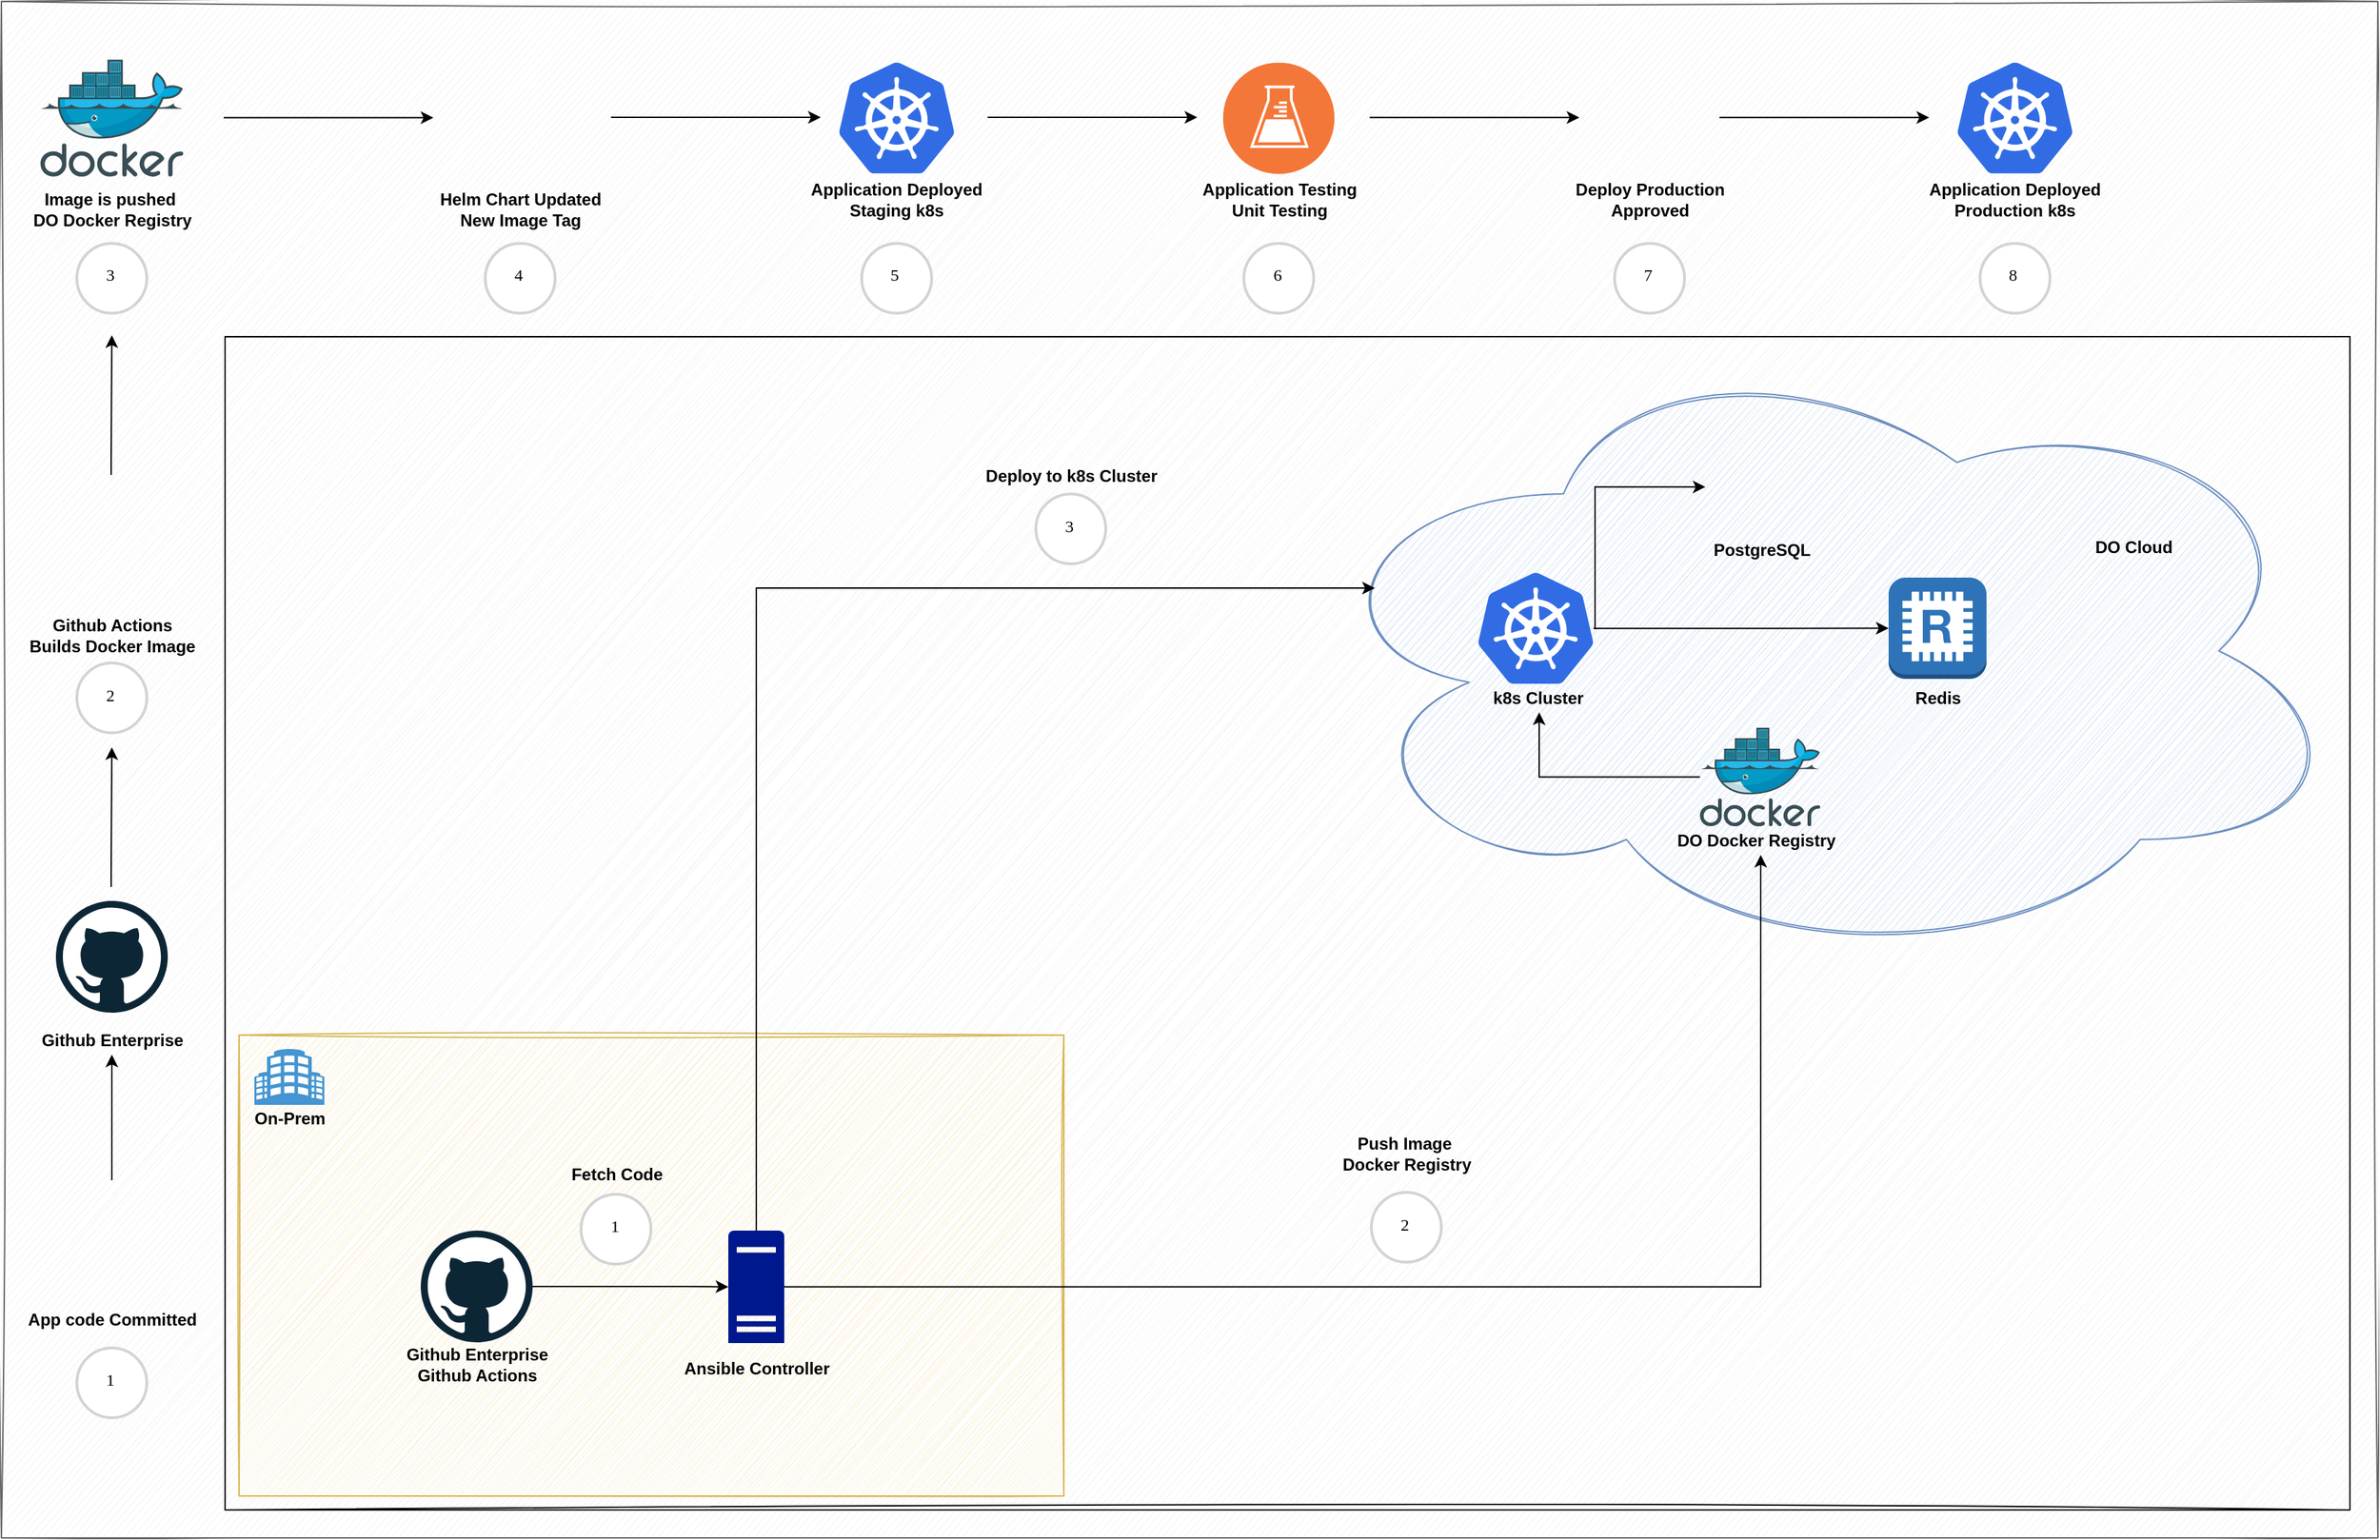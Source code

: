 <mxfile version="13.9.3" type="github" pages="2">
  <diagram id="0DuUWheaSwiv5AnK-Dnp" name="Delivery Process">
    <mxGraphModel dx="2052" dy="1251" grid="1" gridSize="10" guides="1" tooltips="1" connect="1" arrows="1" fold="1" page="1" pageScale="1" pageWidth="1700" pageHeight="1100" math="0" shadow="0">
      <root>
        <mxCell id="0" />
        <mxCell id="1" parent="0" />
        <mxCell id="dvKJswxrTdrwjEql97Qi-39" value="" style="rounded=0;whiteSpace=wrap;html=1;fillColor=#f5f5f5;strokeColor=#666666;fontColor=#333333;glass=0;shadow=0;sketch=1;" parent="1" vertex="1">
          <mxGeometry width="1700" height="1100" as="geometry" />
        </mxCell>
        <mxCell id="KJUoqDn4ppStQguKVJGA-7" value="" style="whiteSpace=wrap;html=1;fillColor=none;sketch=1;" parent="1" vertex="1">
          <mxGeometry x="160" y="240" width="1520" height="840" as="geometry" />
        </mxCell>
        <mxCell id="KJUoqDn4ppStQguKVJGA-11" value="" style="whiteSpace=wrap;html=1;sketch=1;fillColor=#fff2cc;strokeColor=#d6b656;" parent="1" vertex="1">
          <mxGeometry x="170" y="740" width="590" height="330" as="geometry" />
        </mxCell>
        <mxCell id="Xm_gO8pbss109oJjwu6V-7" style="edgeStyle=orthogonalEdgeStyle;rounded=0;orthogonalLoop=1;jettySize=auto;html=1;" parent="1" edge="1">
          <mxGeometry x="13" y="40.0" as="geometry">
            <mxPoint x="159" y="83.3" as="sourcePoint" />
            <mxPoint x="309" y="83.3" as="targetPoint" />
          </mxGeometry>
        </mxCell>
        <mxCell id="dvKJswxrTdrwjEql97Qi-24" value="" style="aspect=fixed;html=1;points=[];align=center;image;fontSize=12;image=img/lib/mscae/Kubernetes.svg;" parent="1" vertex="1">
          <mxGeometry x="599" y="43.75" width="82.87" height="79.55" as="geometry" />
        </mxCell>
        <mxCell id="dvKJswxrTdrwjEql97Qi-37" value="5" style="ellipse;whiteSpace=wrap;html=1;aspect=fixed;strokeWidth=2;fontFamily=Tahoma;spacingBottom=4;spacingRight=2;strokeColor=#d3d3d3;" parent="1" vertex="1">
          <mxGeometry x="615.43" y="173.3" width="50" height="50" as="geometry" />
        </mxCell>
        <mxCell id="Xm_gO8pbss109oJjwu6V-5" value="" style="shape=image;html=1;verticalAlign=top;verticalLabelPosition=bottom;labelBackgroundColor=#ffffff;imageAspect=0;aspect=fixed;image=https://cdn3.iconfinder.com/data/icons/travelling-icon-set/800/helm-128.png" parent="1" vertex="1">
          <mxGeometry x="327.55" y="40.0" width="87.1" height="87.1" as="geometry" />
        </mxCell>
        <mxCell id="Xm_gO8pbss109oJjwu6V-8" value="&lt;b&gt;Helm Chart Updated&lt;br&gt;New Image Tag&lt;br&gt;&lt;/b&gt;" style="text;html=1;align=center;verticalAlign=middle;resizable=0;points=[];autosize=1;" parent="1" vertex="1">
          <mxGeometry x="306.1" y="134.25" width="130" height="30" as="geometry" />
        </mxCell>
        <mxCell id="Xm_gO8pbss109oJjwu6V-9" value="4" style="ellipse;whiteSpace=wrap;html=1;aspect=fixed;strokeWidth=2;fontFamily=Tahoma;spacingBottom=4;spacingRight=2;strokeColor=#d3d3d3;" parent="1" vertex="1">
          <mxGeometry x="346.1" y="173.3" width="50" height="50" as="geometry" />
        </mxCell>
        <mxCell id="Xm_gO8pbss109oJjwu6V-10" style="edgeStyle=orthogonalEdgeStyle;rounded=0;orthogonalLoop=1;jettySize=auto;html=1;" parent="1" edge="1">
          <mxGeometry x="13" y="40.0" as="geometry">
            <mxPoint x="436.1" y="83.05" as="sourcePoint" />
            <mxPoint x="586.1" y="83.05" as="targetPoint" />
          </mxGeometry>
        </mxCell>
        <mxCell id="Xm_gO8pbss109oJjwu6V-11" value="&lt;b&gt;Application Deployed&lt;br&gt;Staging k8s&lt;br&gt;&lt;/b&gt;" style="text;html=1;align=center;verticalAlign=middle;resizable=0;points=[];autosize=1;" parent="1" vertex="1">
          <mxGeometry x="570.44" y="127.1" width="140" height="30" as="geometry" />
        </mxCell>
        <mxCell id="Xm_gO8pbss109oJjwu6V-14" value="" style="aspect=fixed;perimeter=ellipsePerimeter;html=1;align=center;shadow=0;dashed=0;fontColor=#4277BB;labelBackgroundColor=#ffffff;fontSize=12;spacingTop=3;image;image=img/lib/ibm/devops/continuous_testing.svg;" parent="1" vertex="1">
          <mxGeometry x="873.88" y="43.75" width="79.75" height="79.75" as="geometry" />
        </mxCell>
        <mxCell id="Xm_gO8pbss109oJjwu6V-15" value="&lt;b&gt;Application Testing&lt;br&gt;Unit Testing&lt;br&gt;&lt;/b&gt;" style="text;html=1;align=center;verticalAlign=middle;resizable=0;points=[];autosize=1;" parent="1" vertex="1">
          <mxGeometry x="848.76" y="127.1" width="130" height="30" as="geometry" />
        </mxCell>
        <mxCell id="Xm_gO8pbss109oJjwu6V-16" style="edgeStyle=orthogonalEdgeStyle;rounded=0;orthogonalLoop=1;jettySize=auto;html=1;" parent="1" edge="1">
          <mxGeometry x="13" y="40.0" as="geometry">
            <mxPoint x="705.44" y="83.03" as="sourcePoint" />
            <mxPoint x="855.44" y="83.03" as="targetPoint" />
          </mxGeometry>
        </mxCell>
        <mxCell id="Xm_gO8pbss109oJjwu6V-17" value="6" style="ellipse;whiteSpace=wrap;html=1;aspect=fixed;strokeWidth=2;fontFamily=Tahoma;spacingBottom=4;spacingRight=2;strokeColor=#d3d3d3;" parent="1" vertex="1">
          <mxGeometry x="888.75" y="173.3" width="50" height="50" as="geometry" />
        </mxCell>
        <mxCell id="Xm_gO8pbss109oJjwu6V-18" style="edgeStyle=orthogonalEdgeStyle;rounded=0;orthogonalLoop=1;jettySize=auto;html=1;" parent="1" edge="1">
          <mxGeometry x="13" y="40.0" as="geometry">
            <mxPoint x="978.76" y="83.13" as="sourcePoint" />
            <mxPoint x="1128.76" y="83.13" as="targetPoint" />
          </mxGeometry>
        </mxCell>
        <mxCell id="Xm_gO8pbss109oJjwu6V-19" value="" style="shape=image;html=1;verticalAlign=top;verticalLabelPosition=bottom;labelBackgroundColor=#ffffff;imageAspect=0;aspect=fixed;image=https://cdn4.iconfinder.com/data/icons/user-interface-glyph-5/32/User-128.png" parent="1" vertex="1">
          <mxGeometry x="1139" y="40.0" width="80" height="80" as="geometry" />
        </mxCell>
        <mxCell id="Xm_gO8pbss109oJjwu6V-20" value="&lt;b&gt;Deploy Production&lt;br&gt;Approved&lt;br&gt;&lt;/b&gt;" style="text;html=1;align=center;verticalAlign=middle;resizable=0;points=[];autosize=1;" parent="1" vertex="1">
          <mxGeometry x="1119" y="127.1" width="120" height="30" as="geometry" />
        </mxCell>
        <mxCell id="Xm_gO8pbss109oJjwu6V-21" value="7" style="ellipse;whiteSpace=wrap;html=1;aspect=fixed;strokeWidth=2;fontFamily=Tahoma;spacingBottom=4;spacingRight=2;strokeColor=#d3d3d3;" parent="1" vertex="1">
          <mxGeometry x="1154" y="173.3" width="50" height="50" as="geometry" />
        </mxCell>
        <mxCell id="Xm_gO8pbss109oJjwu6V-22" style="edgeStyle=orthogonalEdgeStyle;rounded=0;orthogonalLoop=1;jettySize=auto;html=1;" parent="1" edge="1">
          <mxGeometry x="13" y="40.0" as="geometry">
            <mxPoint x="1229" y="83.13" as="sourcePoint" />
            <mxPoint x="1379" y="83.13" as="targetPoint" />
          </mxGeometry>
        </mxCell>
        <mxCell id="Xm_gO8pbss109oJjwu6V-23" value="" style="aspect=fixed;html=1;points=[];align=center;image;fontSize=12;image=img/lib/mscae/Kubernetes.svg;" parent="1" vertex="1">
          <mxGeometry x="1399" y="43.75" width="82.87" height="79.55" as="geometry" />
        </mxCell>
        <mxCell id="Xm_gO8pbss109oJjwu6V-24" value="&lt;b&gt;Application Deployed&lt;br&gt;Production k8s&lt;br&gt;&lt;/b&gt;" style="text;html=1;align=center;verticalAlign=middle;resizable=0;points=[];autosize=1;" parent="1" vertex="1">
          <mxGeometry x="1370.43" y="127.1" width="140" height="30" as="geometry" />
        </mxCell>
        <mxCell id="Xm_gO8pbss109oJjwu6V-25" value="8" style="ellipse;whiteSpace=wrap;html=1;aspect=fixed;strokeWidth=2;fontFamily=Tahoma;spacingBottom=4;spacingRight=2;strokeColor=#d3d3d3;" parent="1" vertex="1">
          <mxGeometry x="1415.43" y="173.3" width="50" height="50" as="geometry" />
        </mxCell>
        <mxCell id="dvKJswxrTdrwjEql97Qi-5" style="edgeStyle=orthogonalEdgeStyle;rounded=0;orthogonalLoop=1;jettySize=auto;html=1;" parent="1" edge="1">
          <mxGeometry x="9" y="329" as="geometry">
            <mxPoint x="79" y="754" as="targetPoint" />
            <mxPoint x="79" y="844" as="sourcePoint" />
            <Array as="points">
              <mxPoint x="79" y="784" />
              <mxPoint x="79" y="784" />
            </Array>
          </mxGeometry>
        </mxCell>
        <mxCell id="dvKJswxrTdrwjEql97Qi-1" value="" style="shape=image;html=1;verticalAlign=top;verticalLabelPosition=bottom;labelBackgroundColor=#ffffff;imageAspect=0;aspect=fixed;image=https://cdn4.iconfinder.com/data/icons/user-interface-glyph-5/32/User-128.png" parent="1" vertex="1">
          <mxGeometry x="39" y="854" width="80" height="80" as="geometry" />
        </mxCell>
        <mxCell id="dvKJswxrTdrwjEql97Qi-4" value="" style="dashed=0;outlineConnect=0;html=1;align=center;labelPosition=center;verticalLabelPosition=bottom;verticalAlign=top;shape=mxgraph.weblogos.github" parent="1" vertex="1">
          <mxGeometry x="39" y="644" width="80" height="80" as="geometry" />
        </mxCell>
        <mxCell id="dvKJswxrTdrwjEql97Qi-11" value="" style="group" parent="1" vertex="1" connectable="0">
          <mxGeometry x="19" y="346" width="130" height="90" as="geometry" />
        </mxCell>
        <mxCell id="dvKJswxrTdrwjEql97Qi-9" value="" style="shape=image;html=1;verticalAlign=top;verticalLabelPosition=bottom;labelBackgroundColor=#ffffff;imageAspect=0;aspect=fixed;image=https://cdn0.iconfinder.com/data/icons/octicons/1024/git-merge-128.png" parent="dvKJswxrTdrwjEql97Qi-11" vertex="1">
          <mxGeometry x="65" y="18" width="65" height="65" as="geometry" />
        </mxCell>
        <mxCell id="dvKJswxrTdrwjEql97Qi-10" value="" style="shape=image;html=1;verticalAlign=top;verticalLabelPosition=bottom;labelBackgroundColor=#ffffff;imageAspect=0;aspect=fixed;image=https://cdn2.iconfinder.com/data/icons/social-icons-color/512/github-128.png" parent="dvKJswxrTdrwjEql97Qi-11" vertex="1">
          <mxGeometry width="74.75" height="74.75" as="geometry" />
        </mxCell>
        <mxCell id="dvKJswxrTdrwjEql97Qi-27" value="&lt;b&gt;App code&amp;nbsp;Committed&lt;br&gt;&lt;/b&gt;" style="text;html=1;align=center;verticalAlign=middle;resizable=0;points=[];autosize=1;" parent="1" vertex="1">
          <mxGeometry x="9" y="934" width="140" height="20" as="geometry" />
        </mxCell>
        <mxCell id="dvKJswxrTdrwjEql97Qi-28" value="&lt;b&gt;Github Actions&lt;br&gt;Builds Docker Image&lt;/b&gt;" style="text;html=1;align=center;verticalAlign=middle;resizable=0;points=[];autosize=1;" parent="1" vertex="1">
          <mxGeometry x="14" y="439" width="130" height="30" as="geometry" />
        </mxCell>
        <mxCell id="dvKJswxrTdrwjEql97Qi-32" value="1" style="ellipse;whiteSpace=wrap;html=1;aspect=fixed;strokeWidth=2;fontFamily=Tahoma;spacingBottom=4;spacingRight=2;strokeColor=#d3d3d3;" parent="1" vertex="1">
          <mxGeometry x="54" y="964" width="50" height="50" as="geometry" />
        </mxCell>
        <mxCell id="dvKJswxrTdrwjEql97Qi-35" value="2" style="ellipse;whiteSpace=wrap;html=1;aspect=fixed;strokeWidth=2;fontFamily=Tahoma;spacingBottom=4;spacingRight=2;strokeColor=#d3d3d3;" parent="1" vertex="1">
          <mxGeometry x="54" y="473.6" width="50" height="50" as="geometry" />
        </mxCell>
        <mxCell id="Xm_gO8pbss109oJjwu6V-1" style="edgeStyle=orthogonalEdgeStyle;rounded=0;orthogonalLoop=1;jettySize=auto;html=1;" parent="1" edge="1">
          <mxGeometry x="9" y="329" as="geometry">
            <mxPoint x="79" y="534" as="targetPoint" />
            <mxPoint x="78.5" y="634" as="sourcePoint" />
            <Array as="points">
              <mxPoint x="78.5" y="624" />
            </Array>
          </mxGeometry>
        </mxCell>
        <mxCell id="Xm_gO8pbss109oJjwu6V-2" style="edgeStyle=orthogonalEdgeStyle;rounded=0;orthogonalLoop=1;jettySize=auto;html=1;" parent="1" edge="1">
          <mxGeometry x="9" y="329" as="geometry">
            <mxPoint x="79" y="239" as="targetPoint" />
            <mxPoint x="78.5" y="339" as="sourcePoint" />
            <Array as="points">
              <mxPoint x="78.5" y="329" />
            </Array>
          </mxGeometry>
        </mxCell>
        <mxCell id="Xm_gO8pbss109oJjwu6V-26" value="&lt;b&gt;Github Enterprise&lt;br&gt;&lt;/b&gt;" style="text;html=1;align=center;verticalAlign=middle;resizable=0;points=[];autosize=1;" parent="1" vertex="1">
          <mxGeometry x="19" y="734" width="120" height="20" as="geometry" />
        </mxCell>
        <mxCell id="dvKJswxrTdrwjEql97Qi-13" value="" style="aspect=fixed;html=1;points=[];align=center;image;fontSize=12;image=img/lib/mscae/Docker.svg;" parent="1" vertex="1">
          <mxGeometry x="27.9" y="41.65" width="102.2" height="83.8" as="geometry" />
        </mxCell>
        <mxCell id="dvKJswxrTdrwjEql97Qi-36" value="3" style="ellipse;whiteSpace=wrap;html=1;aspect=fixed;strokeWidth=2;fontFamily=Tahoma;spacingBottom=4;spacingRight=2;strokeColor=#d3d3d3;" parent="1" vertex="1">
          <mxGeometry x="54" y="173.3" width="50" height="50" as="geometry" />
        </mxCell>
        <mxCell id="Xm_gO8pbss109oJjwu6V-3" value="&lt;b&gt;Image is pushed&amp;nbsp;&lt;br&gt;DO Docker Registry&lt;br&gt;&lt;/b&gt;" style="text;html=1;align=center;verticalAlign=middle;resizable=0;points=[];autosize=1;" parent="1" vertex="1">
          <mxGeometry x="14" y="134.25" width="130" height="30" as="geometry" />
        </mxCell>
        <mxCell id="KJUoqDn4ppStQguKVJGA-8" value="" style="ellipse;shape=cloud;whiteSpace=wrap;html=1;sketch=1;fillColor=#dae8fc;strokeColor=#6c8ebf;" parent="1" vertex="1">
          <mxGeometry x="930" y="240" width="750" height="450" as="geometry" />
        </mxCell>
        <mxCell id="KJUoqDn4ppStQguKVJGA-10" value="" style="shadow=0;dashed=0;html=1;strokeColor=none;fillColor=#4495D1;labelPosition=center;verticalLabelPosition=bottom;verticalAlign=top;align=center;outlineConnect=0;shape=mxgraph.veeam.building;sketch=0;" parent="1" vertex="1">
          <mxGeometry x="181" y="750" width="50" height="40" as="geometry" />
        </mxCell>
        <mxCell id="KJUoqDn4ppStQguKVJGA-13" value="&lt;b&gt;On-Prem&lt;br&gt;&lt;/b&gt;" style="text;html=1;align=center;verticalAlign=middle;resizable=0;points=[];autosize=1;" parent="1" vertex="1">
          <mxGeometry x="171" y="790" width="70" height="20" as="geometry" />
        </mxCell>
        <mxCell id="KJUoqDn4ppStQguKVJGA-18" value="" style="group" parent="1" vertex="1" connectable="0">
          <mxGeometry x="280" y="880" width="120" height="111" as="geometry" />
        </mxCell>
        <mxCell id="KJUoqDn4ppStQguKVJGA-14" value="" style="dashed=0;outlineConnect=0;html=1;align=center;labelPosition=center;verticalLabelPosition=bottom;verticalAlign=top;shape=mxgraph.weblogos.github" parent="KJUoqDn4ppStQguKVJGA-18" vertex="1">
          <mxGeometry x="20" width="80" height="80" as="geometry" />
        </mxCell>
        <mxCell id="KJUoqDn4ppStQguKVJGA-15" value="&lt;b&gt;Github Enterprise&lt;br&gt;Github Actions&lt;br&gt;&lt;/b&gt;" style="text;html=1;align=center;verticalAlign=middle;resizable=0;points=[];autosize=1;" parent="KJUoqDn4ppStQguKVJGA-18" vertex="1">
          <mxGeometry y="81" width="120" height="30" as="geometry" />
        </mxCell>
        <mxCell id="KJUoqDn4ppStQguKVJGA-22" value="" style="shape=image;html=1;verticalAlign=top;verticalLabelPosition=bottom;labelBackgroundColor=#ffffff;imageAspect=0;aspect=fixed;image=https://cdn4.iconfinder.com/data/icons/logos-brands-5/24/digitalocean-128.png;sketch=1;fillColor=none;" parent="1" vertex="1">
          <mxGeometry x="1500" y="330" width="50" height="50" as="geometry" />
        </mxCell>
        <mxCell id="KJUoqDn4ppStQguKVJGA-23" value="&lt;b&gt;DO Cloud&lt;br&gt;&lt;/b&gt;" style="text;html=1;align=center;verticalAlign=middle;resizable=0;points=[];autosize=1;" parent="1" vertex="1">
          <mxGeometry x="1490.43" y="381" width="70" height="20" as="geometry" />
        </mxCell>
        <mxCell id="KJUoqDn4ppStQguKVJGA-33" style="edgeStyle=orthogonalEdgeStyle;rounded=0;orthogonalLoop=1;jettySize=auto;html=1;entryX=0;entryY=0.5;entryDx=0;entryDy=0;" parent="1" source="KJUoqDn4ppStQguKVJGA-24" target="KJUoqDn4ppStQguKVJGA-27" edge="1">
          <mxGeometry relative="1" as="geometry">
            <Array as="points">
              <mxPoint x="1140" y="449" />
              <mxPoint x="1140" y="348" />
            </Array>
          </mxGeometry>
        </mxCell>
        <mxCell id="KJUoqDn4ppStQguKVJGA-36" style="edgeStyle=orthogonalEdgeStyle;rounded=0;orthogonalLoop=1;jettySize=auto;html=1;" parent="1" source="KJUoqDn4ppStQguKVJGA-24" target="KJUoqDn4ppStQguKVJGA-35" edge="1">
          <mxGeometry relative="1" as="geometry" />
        </mxCell>
        <mxCell id="KJUoqDn4ppStQguKVJGA-24" value="" style="aspect=fixed;html=1;points=[];align=center;image;fontSize=12;image=img/lib/mscae/Kubernetes.svg;" parent="1" vertex="1">
          <mxGeometry x="1056.13" y="409.05" width="82.87" height="79.55" as="geometry" />
        </mxCell>
        <mxCell id="KJUoqDn4ppStQguKVJGA-25" value="&lt;b&gt;k8s Cluster&lt;br&gt;&lt;/b&gt;" style="text;html=1;align=center;verticalAlign=middle;resizable=0;points=[];autosize=1;" parent="1" vertex="1">
          <mxGeometry x="1059" y="488.6" width="80" height="20" as="geometry" />
        </mxCell>
        <mxCell id="KJUoqDn4ppStQguKVJGA-35" value="" style="outlineConnect=0;dashed=0;verticalLabelPosition=bottom;verticalAlign=top;align=center;html=1;shape=mxgraph.aws3.redis;fillColor=#2E73B8;gradientColor=none;sketch=0;" parent="1" vertex="1">
          <mxGeometry x="1350" y="412.5" width="70" height="72.5" as="geometry" />
        </mxCell>
        <mxCell id="KJUoqDn4ppStQguKVJGA-37" value="&lt;b&gt;Redis&lt;br&gt;&lt;/b&gt;" style="text;html=1;align=center;verticalAlign=middle;resizable=0;points=[];autosize=1;" parent="1" vertex="1">
          <mxGeometry x="1360" y="488.6" width="50" height="20" as="geometry" />
        </mxCell>
        <mxCell id="KJUoqDn4ppStQguKVJGA-41" value="" style="group" parent="1" vertex="1" connectable="0">
          <mxGeometry x="480" y="880" width="120" height="109" as="geometry" />
        </mxCell>
        <mxCell id="KJUoqDn4ppStQguKVJGA-38" value="" style="pointerEvents=1;shadow=0;dashed=0;html=1;strokeColor=none;labelPosition=center;verticalLabelPosition=bottom;verticalAlign=top;align=center;fillColor=#00188D;shape=mxgraph.mscae.enterprise.server_generic;sketch=0;" parent="KJUoqDn4ppStQguKVJGA-41" vertex="1">
          <mxGeometry x="40" width="40" height="80.5" as="geometry" />
        </mxCell>
        <mxCell id="KJUoqDn4ppStQguKVJGA-39" value="" style="shape=image;html=1;verticalAlign=top;verticalLabelPosition=bottom;labelBackgroundColor=#ffffff;imageAspect=0;aspect=fixed;image=https://cdn4.iconfinder.com/data/icons/logos-and-brands/512/348_Ubuntu_logo-128.png;sketch=0;fillColor=none;" parent="KJUoqDn4ppStQguKVJGA-41" vertex="1">
          <mxGeometry x="60" y="45.07" width="35.43" height="35.43" as="geometry" />
        </mxCell>
        <mxCell id="KJUoqDn4ppStQguKVJGA-40" value="&lt;b&gt;Ansible Controller&lt;/b&gt;" style="text;html=1;align=center;verticalAlign=middle;resizable=0;points=[];autosize=1;" parent="KJUoqDn4ppStQguKVJGA-41" vertex="1">
          <mxGeometry y="89" width="120" height="20" as="geometry" />
        </mxCell>
        <mxCell id="KJUoqDn4ppStQguKVJGA-43" style="edgeStyle=orthogonalEdgeStyle;rounded=0;orthogonalLoop=1;jettySize=auto;html=1;entryX=0.07;entryY=0.4;entryDx=0;entryDy=0;entryPerimeter=0;" parent="1" source="KJUoqDn4ppStQguKVJGA-38" target="KJUoqDn4ppStQguKVJGA-8" edge="1">
          <mxGeometry relative="1" as="geometry">
            <Array as="points">
              <mxPoint x="540" y="420" />
            </Array>
          </mxGeometry>
        </mxCell>
        <mxCell id="KJUoqDn4ppStQguKVJGA-44" style="edgeStyle=orthogonalEdgeStyle;rounded=0;orthogonalLoop=1;jettySize=auto;html=1;entryX=0;entryY=0.5;entryDx=0;entryDy=0;entryPerimeter=0;" parent="1" source="KJUoqDn4ppStQguKVJGA-14" target="KJUoqDn4ppStQguKVJGA-38" edge="1">
          <mxGeometry relative="1" as="geometry">
            <Array as="points">
              <mxPoint x="490" y="920" />
              <mxPoint x="490" y="920" />
            </Array>
          </mxGeometry>
        </mxCell>
        <mxCell id="KJUoqDn4ppStQguKVJGA-45" value="1" style="ellipse;whiteSpace=wrap;html=1;aspect=fixed;strokeWidth=2;fontFamily=Tahoma;spacingBottom=4;spacingRight=2;strokeColor=#d3d3d3;" parent="1" vertex="1">
          <mxGeometry x="414.65" y="854" width="50" height="50" as="geometry" />
        </mxCell>
        <mxCell id="KJUoqDn4ppStQguKVJGA-46" value="&lt;b&gt;Fetch Code&lt;br&gt;&lt;/b&gt;" style="text;html=1;align=center;verticalAlign=middle;resizable=0;points=[];autosize=1;" parent="1" vertex="1">
          <mxGeometry x="399.65" y="830" width="80" height="20" as="geometry" />
        </mxCell>
        <mxCell id="KJUoqDn4ppStQguKVJGA-49" value="" style="group" parent="1" vertex="1" connectable="0">
          <mxGeometry x="700" y="330" width="135" height="72.6" as="geometry" />
        </mxCell>
        <mxCell id="KJUoqDn4ppStQguKVJGA-47" value="3" style="ellipse;whiteSpace=wrap;html=1;aspect=fixed;strokeWidth=2;fontFamily=Tahoma;spacingBottom=4;spacingRight=2;strokeColor=#d3d3d3;" parent="KJUoqDn4ppStQguKVJGA-49" vertex="1">
          <mxGeometry x="40" y="22.6" width="50" height="50" as="geometry" />
        </mxCell>
        <mxCell id="KJUoqDn4ppStQguKVJGA-48" value="&lt;b&gt;Deploy to k8s Cluster&lt;br&gt;&lt;/b&gt;" style="text;html=1;align=center;verticalAlign=middle;resizable=0;points=[];autosize=1;" parent="KJUoqDn4ppStQguKVJGA-49" vertex="1">
          <mxGeometry x="-5" width="140" height="20" as="geometry" />
        </mxCell>
        <mxCell id="QIlnkUUPpGFtl71VJMS--1" value="" style="group" parent="1" vertex="1" connectable="0">
          <mxGeometry x="1200" y="520" width="120" height="90.6" as="geometry" />
        </mxCell>
        <mxCell id="KJUoqDn4ppStQguKVJGA-29" value="" style="aspect=fixed;html=1;points=[];align=center;image;fontSize=12;image=img/lib/mscae/Docker.svg;" parent="QIlnkUUPpGFtl71VJMS--1" vertex="1">
          <mxGeometry x="15" width="86.1" height="70.6" as="geometry" />
        </mxCell>
        <mxCell id="KJUoqDn4ppStQguKVJGA-31" value="&lt;b&gt;DO Docker&amp;nbsp;Registry&lt;br&gt;&lt;/b&gt;" style="text;html=1;align=center;verticalAlign=middle;resizable=0;points=[];autosize=1;" parent="QIlnkUUPpGFtl71VJMS--1" vertex="1">
          <mxGeometry x="-10" y="70.6" width="130" height="20" as="geometry" />
        </mxCell>
        <mxCell id="QIlnkUUPpGFtl71VJMS--2" value="" style="group" parent="1" vertex="1" connectable="0">
          <mxGeometry x="1219" y="312.6" width="80" height="90" as="geometry" />
        </mxCell>
        <mxCell id="KJUoqDn4ppStQguKVJGA-27" value="" style="shape=image;html=1;verticalAlign=top;verticalLabelPosition=bottom;labelBackgroundColor=#ffffff;imageAspect=0;aspect=fixed;image=https://cdn4.iconfinder.com/data/icons/logos-brands-5/24/postgresql-128.png;sketch=1;fillColor=none;" parent="QIlnkUUPpGFtl71VJMS--2" vertex="1">
          <mxGeometry width="70" height="70" as="geometry" />
        </mxCell>
        <mxCell id="KJUoqDn4ppStQguKVJGA-28" value="&lt;b&gt;PostgreSQL&lt;br&gt;&lt;/b&gt;" style="text;html=1;align=center;verticalAlign=middle;resizable=0;points=[];autosize=1;" parent="QIlnkUUPpGFtl71VJMS--2" vertex="1">
          <mxGeometry y="70" width="80" height="20" as="geometry" />
        </mxCell>
        <mxCell id="QIlnkUUPpGFtl71VJMS--3" style="edgeStyle=orthogonalEdgeStyle;rounded=0;orthogonalLoop=1;jettySize=auto;html=1;entryX=0.527;entryY=1.02;entryDx=0;entryDy=0;entryPerimeter=0;" parent="1" source="KJUoqDn4ppStQguKVJGA-38" target="KJUoqDn4ppStQguKVJGA-31" edge="1">
          <mxGeometry relative="1" as="geometry" />
        </mxCell>
        <mxCell id="QIlnkUUPpGFtl71VJMS--8" style="edgeStyle=orthogonalEdgeStyle;rounded=0;orthogonalLoop=1;jettySize=auto;html=1;entryX=0.513;entryY=1.02;entryDx=0;entryDy=0;entryPerimeter=0;" parent="1" source="KJUoqDn4ppStQguKVJGA-29" target="KJUoqDn4ppStQguKVJGA-25" edge="1">
          <mxGeometry relative="1" as="geometry" />
        </mxCell>
        <mxCell id="QIlnkUUPpGFtl71VJMS--9" value="" style="group" parent="1" vertex="1" connectable="0">
          <mxGeometry x="940" y="830" width="130" height="72.6" as="geometry" />
        </mxCell>
        <mxCell id="QIlnkUUPpGFtl71VJMS--10" value="2" style="ellipse;whiteSpace=wrap;html=1;aspect=fixed;strokeWidth=2;fontFamily=Tahoma;spacingBottom=4;spacingRight=2;strokeColor=#d3d3d3;" parent="QIlnkUUPpGFtl71VJMS--9" vertex="1">
          <mxGeometry x="40" y="22.6" width="50" height="50" as="geometry" />
        </mxCell>
        <mxCell id="QIlnkUUPpGFtl71VJMS--11" value="&lt;b&gt;Push Image&amp;nbsp;&lt;br&gt;Docker Registry&lt;br&gt;&lt;/b&gt;" style="text;html=1;align=center;verticalAlign=middle;resizable=0;points=[];autosize=1;" parent="1" vertex="1">
          <mxGeometry x="950" y="810" width="110" height="30" as="geometry" />
        </mxCell>
      </root>
    </mxGraphModel>
  </diagram>
  <diagram id="aZKas594Fo5X4efOjaP9" name="Kubernetes Architecture">
    <mxGraphModel dx="2052" dy="1251" grid="1" gridSize="10" guides="1" tooltips="1" connect="1" arrows="1" fold="1" page="1" pageScale="1" pageWidth="1700" pageHeight="1100" math="0" shadow="0">
      <root>
        <mxCell id="rkNN7NmJvZzL46u0bGWZ-0" />
        <mxCell id="rkNN7NmJvZzL46u0bGWZ-1" parent="rkNN7NmJvZzL46u0bGWZ-0" />
        <mxCell id="HmpUgAnOhJPI6Wjz2-eF-0" value="" style="whiteSpace=wrap;html=1;sketch=1;fillColor=#dae8fc;strokeColor=#6c8ebf;" parent="rkNN7NmJvZzL46u0bGWZ-1" vertex="1">
          <mxGeometry width="1700" height="1100" as="geometry" />
        </mxCell>
        <mxCell id="KIQ9-n2e4Xi55iZ48zyB-1" value="" style="aspect=fixed;html=1;points=[];align=center;image;fontSize=12;image=img/lib/mscae/Kubernetes.svg;fillColor=#ffffff;" parent="rkNN7NmJvZzL46u0bGWZ-1" vertex="1">
          <mxGeometry x="10" y="10" width="50" height="48" as="geometry" />
        </mxCell>
        <mxCell id="KIQ9-n2e4Xi55iZ48zyB-2" value="&lt;b&gt;k8s&lt;br&gt;&lt;/b&gt;" style="text;html=1;align=center;verticalAlign=middle;resizable=0;points=[];autosize=1;" parent="rkNN7NmJvZzL46u0bGWZ-1" vertex="1">
          <mxGeometry x="15" y="63" width="40" height="20" as="geometry" />
        </mxCell>
        <mxCell id="KIQ9-n2e4Xi55iZ48zyB-76" value="" style="whiteSpace=wrap;html=1;aspect=fixed;sketch=1;strokeColor=#000000;fillColor=none;" parent="rkNN7NmJvZzL46u0bGWZ-1" vertex="1">
          <mxGeometry width="80" height="80" as="geometry" />
        </mxCell>
        <mxCell id="KIQ9-n2e4Xi55iZ48zyB-87" value="" style="group" parent="rkNN7NmJvZzL46u0bGWZ-1" vertex="1" connectable="0">
          <mxGeometry x="30" y="540" width="950" height="537" as="geometry" />
        </mxCell>
        <mxCell id="KIQ9-n2e4Xi55iZ48zyB-29" value="" style="group;strokeColor=#d79b00;fillColor=#ffffff;" parent="KIQ9-n2e4Xi55iZ48zyB-87" vertex="1" connectable="0">
          <mxGeometry width="950" height="537" as="geometry" />
        </mxCell>
        <mxCell id="KIQ9-n2e4Xi55iZ48zyB-30" value="" style="whiteSpace=wrap;html=1;sketch=1;" parent="KIQ9-n2e4Xi55iZ48zyB-29" vertex="1">
          <mxGeometry width="950" height="537" as="geometry" />
        </mxCell>
        <mxCell id="KIQ9-n2e4Xi55iZ48zyB-31" value="" style="group" parent="KIQ9-n2e4Xi55iZ48zyB-29" vertex="1" connectable="0">
          <mxGeometry y="7" width="90" height="78" as="geometry" />
        </mxCell>
        <mxCell id="KIQ9-n2e4Xi55iZ48zyB-32" value="" style="html=1;dashed=0;whitespace=wrap;fillColor=#2875E2;strokeColor=#ffffff;points=[[0.005,0.63,0],[0.1,0.2,0],[0.9,0.2,0],[0.5,0,0],[0.995,0.63,0],[0.72,0.99,0],[0.5,1,0],[0.28,0.99,0]];shape=mxgraph.kubernetes.icon;prIcon=ns" parent="KIQ9-n2e4Xi55iZ48zyB-31" vertex="1">
          <mxGeometry x="15" width="50" height="48" as="geometry" />
        </mxCell>
        <mxCell id="KIQ9-n2e4Xi55iZ48zyB-33" value="&lt;b&gt;Guardian&lt;br&gt;Namespace&lt;/b&gt;" style="text;html=1;align=center;verticalAlign=middle;resizable=0;points=[];autosize=1;" parent="KIQ9-n2e4Xi55iZ48zyB-31" vertex="1">
          <mxGeometry y="48" width="80" height="30" as="geometry" />
        </mxCell>
        <mxCell id="KIQ9-n2e4Xi55iZ48zyB-77" value="" style="whiteSpace=wrap;html=1;sketch=1;strokeColor=#000000;fillColor=none;" parent="KIQ9-n2e4Xi55iZ48zyB-31" vertex="1">
          <mxGeometry y="-9" width="90" height="88" as="geometry" />
        </mxCell>
        <mxCell id="KIQ9-n2e4Xi55iZ48zyB-34" value="" style="group" parent="KIQ9-n2e4Xi55iZ48zyB-29" vertex="1" connectable="0">
          <mxGeometry x="400" y="139" width="80" height="80" as="geometry" />
        </mxCell>
        <mxCell id="KIQ9-n2e4Xi55iZ48zyB-35" value="" style="html=1;dashed=0;whitespace=wrap;fillColor=#2875E2;strokeColor=#ffffff;points=[[0.005,0.63,0],[0.1,0.2,0],[0.9,0.2,0],[0.5,0,0],[0.995,0.63,0],[0.72,0.99,0],[0.5,1,0],[0.28,0.99,0]];shape=mxgraph.kubernetes.icon;prIcon=svc;sketch=0;" parent="KIQ9-n2e4Xi55iZ48zyB-34" vertex="1">
          <mxGeometry x="15" width="50" height="48" as="geometry" />
        </mxCell>
        <mxCell id="KIQ9-n2e4Xi55iZ48zyB-36" value="&lt;b&gt;Dashboard&lt;br&gt;Service&lt;/b&gt;" style="text;html=1;align=center;verticalAlign=middle;resizable=0;points=[];autosize=1;" parent="KIQ9-n2e4Xi55iZ48zyB-34" vertex="1">
          <mxGeometry y="50" width="80" height="30" as="geometry" />
        </mxCell>
        <mxCell id="KIQ9-n2e4Xi55iZ48zyB-37" value="" style="group" parent="KIQ9-n2e4Xi55iZ48zyB-29" vertex="1" connectable="0">
          <mxGeometry x="400" y="276" width="80" height="90" as="geometry" />
        </mxCell>
        <mxCell id="KIQ9-n2e4Xi55iZ48zyB-38" value="" style="html=1;dashed=0;whitespace=wrap;fillColor=#2875E2;strokeColor=#ffffff;points=[[0.005,0.63,0],[0.1,0.2,0],[0.9,0.2,0],[0.5,0,0],[0.995,0.63,0],[0.72,0.99,0],[0.5,1,0],[0.28,0.99,0]];shape=mxgraph.kubernetes.icon;prIcon=deploy;sketch=0;" parent="KIQ9-n2e4Xi55iZ48zyB-37" vertex="1">
          <mxGeometry x="15" y="10" width="50" height="48" as="geometry" />
        </mxCell>
        <mxCell id="KIQ9-n2e4Xi55iZ48zyB-39" value="&lt;b&gt;Dashboard&lt;br&gt;Deployment&lt;br&gt;&lt;/b&gt;" style="text;html=1;align=center;verticalAlign=middle;resizable=0;points=[];autosize=1;" parent="KIQ9-n2e4Xi55iZ48zyB-37" vertex="1">
          <mxGeometry y="60" width="80" height="30" as="geometry" />
        </mxCell>
        <mxCell id="KIQ9-n2e4Xi55iZ48zyB-40" value="" style="group" parent="KIQ9-n2e4Xi55iZ48zyB-29" vertex="1" connectable="0">
          <mxGeometry x="330" y="446" width="80" height="78" as="geometry" />
        </mxCell>
        <mxCell id="KIQ9-n2e4Xi55iZ48zyB-41" value="" style="html=1;dashed=0;whitespace=wrap;fillColor=#2875E2;strokeColor=#ffffff;points=[[0.005,0.63,0],[0.1,0.2,0],[0.9,0.2,0],[0.5,0,0],[0.995,0.63,0],[0.72,0.99,0],[0.5,1,0],[0.28,0.99,0]];shape=mxgraph.kubernetes.icon;prIcon=pod;sketch=0;" parent="KIQ9-n2e4Xi55iZ48zyB-40" vertex="1">
          <mxGeometry x="15" width="50" height="48" as="geometry" />
        </mxCell>
        <mxCell id="KIQ9-n2e4Xi55iZ48zyB-42" value="&lt;b&gt;Dashboard&lt;br&gt;Pod&lt;br&gt;&lt;/b&gt;" style="text;html=1;align=center;verticalAlign=middle;resizable=0;points=[];autosize=1;" parent="KIQ9-n2e4Xi55iZ48zyB-40" vertex="1">
          <mxGeometry y="48" width="80" height="30" as="geometry" />
        </mxCell>
        <mxCell id="KIQ9-n2e4Xi55iZ48zyB-43" value="" style="group" parent="KIQ9-n2e4Xi55iZ48zyB-29" vertex="1" connectable="0">
          <mxGeometry x="480" y="446" width="80" height="78" as="geometry" />
        </mxCell>
        <mxCell id="KIQ9-n2e4Xi55iZ48zyB-44" value="" style="html=1;dashed=0;whitespace=wrap;fillColor=#2875E2;strokeColor=#ffffff;points=[[0.005,0.63,0],[0.1,0.2,0],[0.9,0.2,0],[0.5,0,0],[0.995,0.63,0],[0.72,0.99,0],[0.5,1,0],[0.28,0.99,0]];shape=mxgraph.kubernetes.icon;prIcon=pod;sketch=0;" parent="KIQ9-n2e4Xi55iZ48zyB-43" vertex="1">
          <mxGeometry x="15" width="50" height="48" as="geometry" />
        </mxCell>
        <mxCell id="KIQ9-n2e4Xi55iZ48zyB-45" value="&lt;b&gt;Dashboard&lt;br&gt;Pod&lt;br&gt;&lt;/b&gt;" style="text;html=1;align=center;verticalAlign=middle;resizable=0;points=[];autosize=1;" parent="KIQ9-n2e4Xi55iZ48zyB-43" vertex="1">
          <mxGeometry y="48" width="80" height="30" as="geometry" />
        </mxCell>
        <mxCell id="KIQ9-n2e4Xi55iZ48zyB-46" style="edgeStyle=orthogonalEdgeStyle;rounded=0;orthogonalLoop=1;jettySize=auto;html=1;entryX=0.463;entryY=0.367;entryDx=0;entryDy=0;entryPerimeter=0;" parent="KIQ9-n2e4Xi55iZ48zyB-29" source="KIQ9-n2e4Xi55iZ48zyB-36" edge="1">
          <mxGeometry relative="1" as="geometry">
            <mxPoint x="439.85" y="286.079" as="targetPoint" />
          </mxGeometry>
        </mxCell>
        <mxCell id="KIQ9-n2e4Xi55iZ48zyB-47" style="edgeStyle=orthogonalEdgeStyle;rounded=0;orthogonalLoop=1;jettySize=auto;html=1;entryX=0.389;entryY=0.665;entryDx=0;entryDy=0;entryPerimeter=0;" parent="KIQ9-n2e4Xi55iZ48zyB-29" source="KIQ9-n2e4Xi55iZ48zyB-39" edge="1">
          <mxGeometry relative="1" as="geometry">
            <mxPoint x="369.55" y="446.105" as="targetPoint" />
            <Array as="points">
              <mxPoint x="440" y="390" />
              <mxPoint x="370" y="390" />
            </Array>
          </mxGeometry>
        </mxCell>
        <mxCell id="KIQ9-n2e4Xi55iZ48zyB-48" style="edgeStyle=orthogonalEdgeStyle;rounded=0;orthogonalLoop=1;jettySize=auto;html=1;entryX=0.5;entryY=0;entryDx=0;entryDy=0;entryPerimeter=0;" parent="KIQ9-n2e4Xi55iZ48zyB-29" source="KIQ9-n2e4Xi55iZ48zyB-39" target="KIQ9-n2e4Xi55iZ48zyB-44" edge="1">
          <mxGeometry relative="1" as="geometry">
            <Array as="points">
              <mxPoint x="440" y="390" />
              <mxPoint x="520" y="390" />
            </Array>
          </mxGeometry>
        </mxCell>
        <mxCell id="KIQ9-n2e4Xi55iZ48zyB-74" style="edgeStyle=orthogonalEdgeStyle;rounded=0;orthogonalLoop=1;jettySize=auto;html=1;entryX=0.005;entryY=0.63;entryDx=0;entryDy=0;entryPerimeter=0;" parent="KIQ9-n2e4Xi55iZ48zyB-29" source="KIQ9-n2e4Xi55iZ48zyB-38" target="KIQ9-n2e4Xi55iZ48zyB-72" edge="1">
          <mxGeometry relative="1" as="geometry" />
        </mxCell>
        <mxCell id="KIQ9-n2e4Xi55iZ48zyB-75" value="" style="group" parent="KIQ9-n2e4Xi55iZ48zyB-29" vertex="1" connectable="0">
          <mxGeometry x="640" y="280" width="70" height="78" as="geometry" />
        </mxCell>
        <mxCell id="KIQ9-n2e4Xi55iZ48zyB-72" value="" style="html=1;dashed=0;whitespace=wrap;fillColor=#2875E2;strokeColor=#ffffff;points=[[0.005,0.63,0],[0.1,0.2,0],[0.9,0.2,0],[0.5,0,0],[0.995,0.63,0],[0.72,0.99,0],[0.5,1,0],[0.28,0.99,0]];shape=mxgraph.kubernetes.icon;prIcon=secret;sketch=0;" parent="KIQ9-n2e4Xi55iZ48zyB-75" vertex="1">
          <mxGeometry x="10" width="50" height="48" as="geometry" />
        </mxCell>
        <mxCell id="KIQ9-n2e4Xi55iZ48zyB-73" value="&lt;b&gt;Guardian&lt;br&gt;Secrets&lt;br&gt;&lt;/b&gt;" style="text;html=1;align=center;verticalAlign=middle;resizable=0;points=[];autosize=1;" parent="KIQ9-n2e4Xi55iZ48zyB-75" vertex="1">
          <mxGeometry y="48" width="70" height="30" as="geometry" />
        </mxCell>
        <mxCell id="KIQ9-n2e4Xi55iZ48zyB-81" value="" style="html=1;dashed=0;whitespace=wrap;fillColor=#2875E2;strokeColor=#ffffff;points=[[0.005,0.63,0],[0.1,0.2,0],[0.9,0.2,0],[0.5,0,0],[0.995,0.63,0],[0.72,0.99,0],[0.5,1,0],[0.28,0.99,0]];shape=mxgraph.kubernetes.icon;prIcon=ing;sketch=0;" parent="KIQ9-n2e4Xi55iZ48zyB-29" vertex="1">
          <mxGeometry x="415" y="10" width="50" height="48" as="geometry" />
        </mxCell>
        <mxCell id="KIQ9-n2e4Xi55iZ48zyB-101" value="" style="html=1;dashed=0;whitespace=wrap;fillColor=#2875E2;strokeColor=#ffffff;points=[[0.005,0.63,0],[0.1,0.2,0],[0.9,0.2,0],[0.5,0,0],[0.995,0.63,0],[0.72,0.99,0],[0.5,1,0],[0.28,0.99,0]];shape=mxgraph.kubernetes.icon;prIcon=cm;sketch=0;" parent="KIQ9-n2e4Xi55iZ48zyB-29" vertex="1">
          <mxGeometry x="170" y="280" width="50" height="48" as="geometry" />
        </mxCell>
        <mxCell id="KIQ9-n2e4Xi55iZ48zyB-102" value="&lt;b&gt;Guardian&lt;br&gt;ConfigMap&lt;br&gt;&lt;/b&gt;" style="text;html=1;align=center;verticalAlign=middle;resizable=0;points=[];autosize=1;" parent="KIQ9-n2e4Xi55iZ48zyB-29" vertex="1">
          <mxGeometry x="155" y="328" width="80" height="30" as="geometry" />
        </mxCell>
        <mxCell id="KIQ9-n2e4Xi55iZ48zyB-103" style="edgeStyle=orthogonalEdgeStyle;rounded=0;orthogonalLoop=1;jettySize=auto;html=1;entryX=0.995;entryY=0.63;entryDx=0;entryDy=0;entryPerimeter=0;" parent="KIQ9-n2e4Xi55iZ48zyB-29" source="KIQ9-n2e4Xi55iZ48zyB-38" target="KIQ9-n2e4Xi55iZ48zyB-101" edge="1">
          <mxGeometry relative="1" as="geometry" />
        </mxCell>
        <mxCell id="4NLngHYnTrWiigzc5DMk-0" value="" style="html=1;dashed=0;whitespace=wrap;fillColor=#2875E2;strokeColor=#ffffff;points=[[0.005,0.63,0],[0.1,0.2,0],[0.9,0.2,0],[0.5,0,0],[0.995,0.63,0],[0.72,0.99,0],[0.5,1,0],[0.28,0.99,0]];shape=mxgraph.kubernetes.icon;prIcon=job" vertex="1" parent="KIQ9-n2e4Xi55iZ48zyB-29">
          <mxGeometry x="670" y="133" width="50" height="48" as="geometry" />
        </mxCell>
        <mxCell id="4NLngHYnTrWiigzc5DMk-1" value="&lt;b&gt;db-migrate&lt;br&gt;job&lt;br&gt;&lt;/b&gt;" style="text;html=1;align=center;verticalAlign=middle;resizable=0;points=[];autosize=1;" vertex="1" parent="KIQ9-n2e4Xi55iZ48zyB-29">
          <mxGeometry x="655" y="183" width="80" height="30" as="geometry" />
        </mxCell>
        <mxCell id="4NLngHYnTrWiigzc5DMk-2" style="edgeStyle=orthogonalEdgeStyle;rounded=0;orthogonalLoop=1;jettySize=auto;html=1;entryX=0.005;entryY=0.63;entryDx=0;entryDy=0;entryPerimeter=0;" edge="1" parent="KIQ9-n2e4Xi55iZ48zyB-29" source="KIQ9-n2e4Xi55iZ48zyB-35" target="4NLngHYnTrWiigzc5DMk-0">
          <mxGeometry relative="1" as="geometry" />
        </mxCell>
        <mxCell id="KIQ9-n2e4Xi55iZ48zyB-86" style="edgeStyle=orthogonalEdgeStyle;rounded=0;orthogonalLoop=1;jettySize=auto;html=1;entryX=0.5;entryY=0;entryDx=0;entryDy=0;entryPerimeter=0;" parent="KIQ9-n2e4Xi55iZ48zyB-87" source="KIQ9-n2e4Xi55iZ48zyB-85" target="KIQ9-n2e4Xi55iZ48zyB-35" edge="1">
          <mxGeometry relative="1" as="geometry" />
        </mxCell>
        <mxCell id="KIQ9-n2e4Xi55iZ48zyB-85" value="&lt;b&gt;Dashboard&lt;br&gt;Ingress&lt;br&gt;&lt;/b&gt;" style="text;html=1;align=center;verticalAlign=middle;resizable=0;points=[];autosize=1;" parent="KIQ9-n2e4Xi55iZ48zyB-87" vertex="1">
          <mxGeometry x="400" y="65" width="80" height="30" as="geometry" />
        </mxCell>
        <mxCell id="KIQ9-n2e4Xi55iZ48zyB-96" value="" style="group" parent="rkNN7NmJvZzL46u0bGWZ-1" vertex="1" connectable="0">
          <mxGeometry x="420" y="242" width="106" height="106" as="geometry" />
        </mxCell>
        <mxCell id="KIQ9-n2e4Xi55iZ48zyB-93" value="" style="html=1;dashed=0;whitespace=wrap;fillColor=#2875E2;strokeColor=#ffffff;points=[[0.005,0.63,0],[0.1,0.2,0],[0.9,0.2,0],[0.5,0,0],[0.995,0.63,0],[0.72,0.99,0],[0.5,1,0],[0.28,0.99,0]];shape=mxgraph.kubernetes.icon;prIcon=ing;sketch=0;" parent="KIQ9-n2e4Xi55iZ48zyB-96" vertex="1">
          <mxGeometry x="10" y="8" width="80" height="68" as="geometry" />
        </mxCell>
        <mxCell id="KIQ9-n2e4Xi55iZ48zyB-94" value="" style="whiteSpace=wrap;html=1;aspect=fixed;sketch=1;strokeColor=#000000;fillColor=none;" parent="KIQ9-n2e4Xi55iZ48zyB-96" vertex="1">
          <mxGeometry width="106" height="106" as="geometry" />
        </mxCell>
        <mxCell id="KIQ9-n2e4Xi55iZ48zyB-95" value="&lt;b&gt;Ingress&lt;br&gt;Controller&lt;br&gt;&lt;/b&gt;" style="text;html=1;align=center;verticalAlign=middle;resizable=0;points=[];autosize=1;" parent="KIQ9-n2e4Xi55iZ48zyB-96" vertex="1">
          <mxGeometry x="15" y="76" width="70" height="30" as="geometry" />
        </mxCell>
        <mxCell id="KIQ9-n2e4Xi55iZ48zyB-97" style="edgeStyle=orthogonalEdgeStyle;rounded=0;orthogonalLoop=1;jettySize=auto;html=1;entryX=0.463;entryY=-0.006;entryDx=0;entryDy=0;entryPerimeter=0;" parent="rkNN7NmJvZzL46u0bGWZ-1" source="KIQ9-n2e4Xi55iZ48zyB-95" target="KIQ9-n2e4Xi55iZ48zyB-30" edge="1">
          <mxGeometry relative="1" as="geometry" />
        </mxCell>
        <mxCell id="KIQ9-n2e4Xi55iZ48zyB-99" value="" style="group" parent="rkNN7NmJvZzL46u0bGWZ-1" vertex="1" connectable="0">
          <mxGeometry x="1310" y="10" width="380" height="197" as="geometry" />
        </mxCell>
        <mxCell id="KIQ9-n2e4Xi55iZ48zyB-88" value="" style="ellipse;shape=cloud;whiteSpace=wrap;html=1;sketch=1;strokeColor=#000000;fillColor=#ffffff;" parent="KIQ9-n2e4Xi55iZ48zyB-99" vertex="1">
          <mxGeometry width="380" height="197" as="geometry" />
        </mxCell>
        <mxCell id="KIQ9-n2e4Xi55iZ48zyB-91" value="" style="outlineConnect=0;fontColor=#232F3E;gradientColor=none;fillColor=#232F3E;strokeColor=none;dashed=0;verticalLabelPosition=bottom;verticalAlign=top;align=center;html=1;fontSize=12;fontStyle=0;aspect=fixed;pointerEvents=1;shape=mxgraph.aws4.internet;sketch=0;" parent="KIQ9-n2e4Xi55iZ48zyB-99" vertex="1">
          <mxGeometry x="150" y="67" width="78" height="48" as="geometry" />
        </mxCell>
        <mxCell id="KIQ9-n2e4Xi55iZ48zyB-92" value="&lt;b&gt;Internet&lt;/b&gt;" style="text;html=1;align=center;verticalAlign=middle;resizable=0;points=[];autosize=1;" parent="KIQ9-n2e4Xi55iZ48zyB-99" vertex="1">
          <mxGeometry x="160" y="117" width="60" height="20" as="geometry" />
        </mxCell>
        <mxCell id="KIQ9-n2e4Xi55iZ48zyB-100" style="edgeStyle=orthogonalEdgeStyle;rounded=0;orthogonalLoop=1;jettySize=auto;html=1;entryX=0.5;entryY=0;entryDx=0;entryDy=0;exitX=0.082;exitY=0.497;exitDx=0;exitDy=0;exitPerimeter=0;" parent="rkNN7NmJvZzL46u0bGWZ-1" source="KIQ9-n2e4Xi55iZ48zyB-88" target="KIQ9-n2e4Xi55iZ48zyB-94" edge="1">
          <mxGeometry relative="1" as="geometry" />
        </mxCell>
      </root>
    </mxGraphModel>
  </diagram>
</mxfile>
